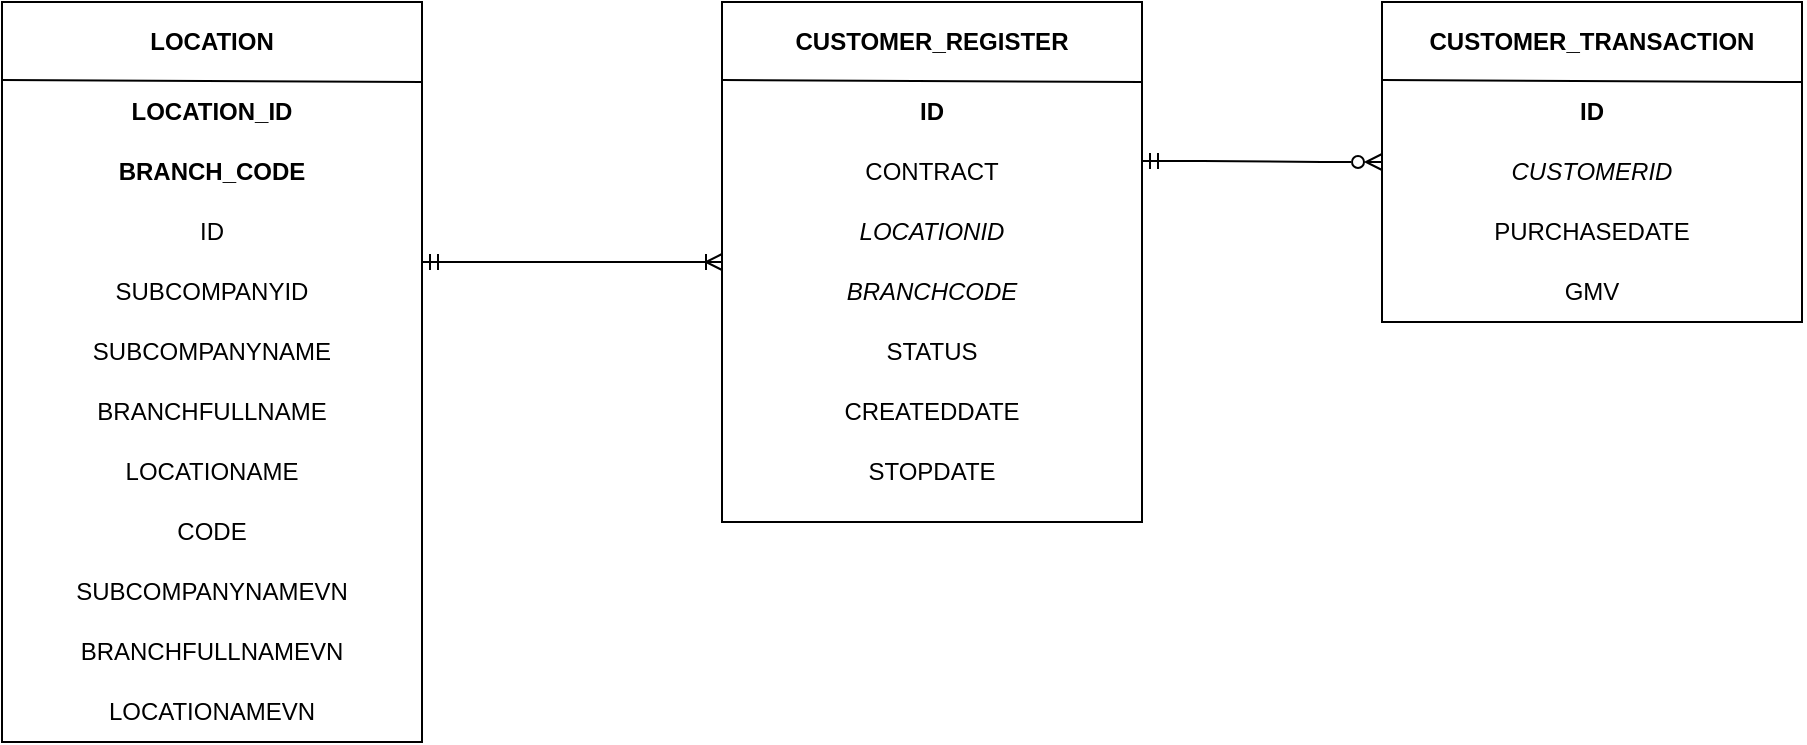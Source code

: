 <mxfile version="21.5.2" type="device">
  <diagram name="Trang-1" id="uqpGuUH8GDF-5iQ9EvFx">
    <mxGraphModel dx="794" dy="438" grid="1" gridSize="10" guides="1" tooltips="1" connect="1" arrows="1" fold="1" page="1" pageScale="1" pageWidth="827" pageHeight="1169" math="0" shadow="0">
      <root>
        <mxCell id="0" />
        <mxCell id="1" parent="0" />
        <mxCell id="-mGXLQAmYHeKxJrh4Zlw-13" value="CODE" style="text;html=1;strokeColor=none;fillColor=none;align=center;verticalAlign=middle;whiteSpace=wrap;rounded=0;" vertex="1" parent="1">
          <mxGeometry x="120" y="400" width="210" height="30" as="geometry" />
        </mxCell>
        <mxCell id="-mGXLQAmYHeKxJrh4Zlw-2" value="" style="rounded=0;whiteSpace=wrap;html=1;" vertex="1" parent="1">
          <mxGeometry x="120" y="120" width="210" height="370" as="geometry" />
        </mxCell>
        <mxCell id="-mGXLQAmYHeKxJrh4Zlw-3" value="" style="endArrow=none;html=1;rounded=0;entryX=1;entryY=1;entryDx=0;entryDy=0;" edge="1" parent="1" target="-mGXLQAmYHeKxJrh4Zlw-4">
          <mxGeometry width="50" height="50" relative="1" as="geometry">
            <mxPoint x="120" y="159" as="sourcePoint" />
            <mxPoint x="330" y="159" as="targetPoint" />
          </mxGeometry>
        </mxCell>
        <mxCell id="-mGXLQAmYHeKxJrh4Zlw-4" value="&lt;b&gt;LOCATION&lt;/b&gt;" style="text;html=1;strokeColor=none;fillColor=none;align=center;verticalAlign=middle;whiteSpace=wrap;rounded=0;" vertex="1" parent="1">
          <mxGeometry x="120" y="120" width="210" height="40" as="geometry" />
        </mxCell>
        <mxCell id="-mGXLQAmYHeKxJrh4Zlw-5" value="&lt;b&gt;LOCATION_ID&lt;/b&gt;" style="text;html=1;strokeColor=none;fillColor=none;align=center;verticalAlign=middle;whiteSpace=wrap;rounded=0;" vertex="1" parent="1">
          <mxGeometry x="120" y="160" width="210" height="30" as="geometry" />
        </mxCell>
        <mxCell id="-mGXLQAmYHeKxJrh4Zlw-6" value="&lt;b&gt;BRANCH_CODE&lt;/b&gt;" style="text;html=1;strokeColor=none;fillColor=none;align=center;verticalAlign=middle;whiteSpace=wrap;rounded=0;" vertex="1" parent="1">
          <mxGeometry x="120" y="190" width="210" height="30" as="geometry" />
        </mxCell>
        <mxCell id="-mGXLQAmYHeKxJrh4Zlw-7" value="ID" style="text;html=1;strokeColor=none;fillColor=none;align=center;verticalAlign=middle;whiteSpace=wrap;rounded=0;" vertex="1" parent="1">
          <mxGeometry x="120" y="220" width="210" height="30" as="geometry" />
        </mxCell>
        <mxCell id="-mGXLQAmYHeKxJrh4Zlw-8" value="SUBCOMPANYID" style="text;html=1;strokeColor=none;fillColor=none;align=center;verticalAlign=middle;whiteSpace=wrap;rounded=0;" vertex="1" parent="1">
          <mxGeometry x="120" y="250" width="210" height="30" as="geometry" />
        </mxCell>
        <mxCell id="-mGXLQAmYHeKxJrh4Zlw-9" value="SUBCOMPANYNAME" style="text;html=1;strokeColor=none;fillColor=none;align=center;verticalAlign=middle;whiteSpace=wrap;rounded=0;" vertex="1" parent="1">
          <mxGeometry x="120" y="280" width="210" height="30" as="geometry" />
        </mxCell>
        <mxCell id="-mGXLQAmYHeKxJrh4Zlw-10" value="BRANCHFULLNAME" style="text;html=1;strokeColor=none;fillColor=none;align=center;verticalAlign=middle;whiteSpace=wrap;rounded=0;" vertex="1" parent="1">
          <mxGeometry x="120" y="310" width="210" height="30" as="geometry" />
        </mxCell>
        <mxCell id="-mGXLQAmYHeKxJrh4Zlw-11" value="LOCATIONAME" style="text;html=1;strokeColor=none;fillColor=none;align=center;verticalAlign=middle;whiteSpace=wrap;rounded=0;" vertex="1" parent="1">
          <mxGeometry x="120" y="340" width="210" height="30" as="geometry" />
        </mxCell>
        <mxCell id="-mGXLQAmYHeKxJrh4Zlw-12" value="CODE" style="text;html=1;strokeColor=none;fillColor=none;align=center;verticalAlign=middle;whiteSpace=wrap;rounded=0;" vertex="1" parent="1">
          <mxGeometry x="120" y="370" width="210" height="30" as="geometry" />
        </mxCell>
        <mxCell id="-mGXLQAmYHeKxJrh4Zlw-16" value="SUBCOMPANYNAMEVN" style="text;html=1;strokeColor=none;fillColor=none;align=center;verticalAlign=middle;whiteSpace=wrap;rounded=0;" vertex="1" parent="1">
          <mxGeometry x="120" y="400" width="210" height="30" as="geometry" />
        </mxCell>
        <mxCell id="-mGXLQAmYHeKxJrh4Zlw-17" value="BRANCHFULLNAMEVN" style="text;html=1;strokeColor=none;fillColor=none;align=center;verticalAlign=middle;whiteSpace=wrap;rounded=0;" vertex="1" parent="1">
          <mxGeometry x="120" y="430" width="210" height="30" as="geometry" />
        </mxCell>
        <mxCell id="-mGXLQAmYHeKxJrh4Zlw-18" value="LOCATIONAMEVN" style="text;html=1;strokeColor=none;fillColor=none;align=center;verticalAlign=middle;whiteSpace=wrap;rounded=0;" vertex="1" parent="1">
          <mxGeometry x="120" y="460" width="210" height="30" as="geometry" />
        </mxCell>
        <mxCell id="-mGXLQAmYHeKxJrh4Zlw-49" value="" style="rounded=0;whiteSpace=wrap;html=1;" vertex="1" parent="1">
          <mxGeometry x="480" y="120" width="210" height="260" as="geometry" />
        </mxCell>
        <mxCell id="-mGXLQAmYHeKxJrh4Zlw-50" value="" style="endArrow=none;html=1;rounded=0;entryX=1;entryY=1;entryDx=0;entryDy=0;" edge="1" parent="1" target="-mGXLQAmYHeKxJrh4Zlw-51">
          <mxGeometry width="50" height="50" relative="1" as="geometry">
            <mxPoint x="480" y="159" as="sourcePoint" />
            <mxPoint x="690" y="159" as="targetPoint" />
          </mxGeometry>
        </mxCell>
        <mxCell id="-mGXLQAmYHeKxJrh4Zlw-51" value="&lt;b&gt;CUSTOMER_REGISTER&lt;/b&gt;" style="text;html=1;strokeColor=none;fillColor=none;align=center;verticalAlign=middle;whiteSpace=wrap;rounded=0;" vertex="1" parent="1">
          <mxGeometry x="480" y="120" width="210" height="40" as="geometry" />
        </mxCell>
        <mxCell id="-mGXLQAmYHeKxJrh4Zlw-52" value="&lt;b&gt;ID&lt;/b&gt;" style="text;html=1;strokeColor=none;fillColor=none;align=center;verticalAlign=middle;whiteSpace=wrap;rounded=0;" vertex="1" parent="1">
          <mxGeometry x="480" y="160" width="210" height="30" as="geometry" />
        </mxCell>
        <mxCell id="-mGXLQAmYHeKxJrh4Zlw-53" value="CONTRACT" style="text;html=1;strokeColor=none;fillColor=none;align=center;verticalAlign=middle;whiteSpace=wrap;rounded=0;" vertex="1" parent="1">
          <mxGeometry x="480" y="190" width="210" height="30" as="geometry" />
        </mxCell>
        <mxCell id="-mGXLQAmYHeKxJrh4Zlw-54" value="LOCATIONID" style="text;html=1;strokeColor=none;fillColor=none;align=center;verticalAlign=middle;whiteSpace=wrap;rounded=0;fontStyle=2" vertex="1" parent="1">
          <mxGeometry x="480" y="220" width="210" height="30" as="geometry" />
        </mxCell>
        <mxCell id="-mGXLQAmYHeKxJrh4Zlw-55" value="BRANCHCODE" style="text;html=1;strokeColor=none;fillColor=none;align=center;verticalAlign=middle;whiteSpace=wrap;rounded=0;fontStyle=2" vertex="1" parent="1">
          <mxGeometry x="480" y="250" width="210" height="30" as="geometry" />
        </mxCell>
        <mxCell id="-mGXLQAmYHeKxJrh4Zlw-56" value="STATUS" style="text;html=1;strokeColor=none;fillColor=none;align=center;verticalAlign=middle;whiteSpace=wrap;rounded=0;" vertex="1" parent="1">
          <mxGeometry x="480" y="280" width="210" height="30" as="geometry" />
        </mxCell>
        <mxCell id="-mGXLQAmYHeKxJrh4Zlw-57" value="CREATEDDATE" style="text;html=1;strokeColor=none;fillColor=none;align=center;verticalAlign=middle;whiteSpace=wrap;rounded=0;" vertex="1" parent="1">
          <mxGeometry x="480" y="310" width="210" height="30" as="geometry" />
        </mxCell>
        <mxCell id="-mGXLQAmYHeKxJrh4Zlw-58" value="STOPDATE" style="text;html=1;strokeColor=none;fillColor=none;align=center;verticalAlign=middle;whiteSpace=wrap;rounded=0;" vertex="1" parent="1">
          <mxGeometry x="480" y="340" width="210" height="30" as="geometry" />
        </mxCell>
        <mxCell id="-mGXLQAmYHeKxJrh4Zlw-64" value="" style="edgeStyle=entityRelationEdgeStyle;fontSize=12;html=1;endArrow=ERoneToMany;endFill=0;rounded=0;entryX=0;entryY=0;entryDx=0;entryDy=0;exitX=1;exitY=0;exitDx=0;exitDy=0;startArrow=ERmandOne;startFill=0;" edge="1" parent="1" source="-mGXLQAmYHeKxJrh4Zlw-8" target="-mGXLQAmYHeKxJrh4Zlw-55">
          <mxGeometry width="100" height="100" relative="1" as="geometry">
            <mxPoint x="260" y="360" as="sourcePoint" />
            <mxPoint x="360" y="260" as="targetPoint" />
          </mxGeometry>
        </mxCell>
        <mxCell id="-mGXLQAmYHeKxJrh4Zlw-65" value="" style="rounded=0;whiteSpace=wrap;html=1;" vertex="1" parent="1">
          <mxGeometry x="810" y="120" width="210" height="160" as="geometry" />
        </mxCell>
        <mxCell id="-mGXLQAmYHeKxJrh4Zlw-66" value="" style="endArrow=none;html=1;rounded=0;entryX=1;entryY=1;entryDx=0;entryDy=0;" edge="1" parent="1" target="-mGXLQAmYHeKxJrh4Zlw-67">
          <mxGeometry width="50" height="50" relative="1" as="geometry">
            <mxPoint x="810" y="159" as="sourcePoint" />
            <mxPoint x="1020" y="159" as="targetPoint" />
          </mxGeometry>
        </mxCell>
        <mxCell id="-mGXLQAmYHeKxJrh4Zlw-67" value="&lt;b&gt;CUSTOMER_TRANSACTION&lt;/b&gt;" style="text;html=1;strokeColor=none;fillColor=none;align=center;verticalAlign=middle;whiteSpace=wrap;rounded=0;" vertex="1" parent="1">
          <mxGeometry x="810" y="120" width="210" height="40" as="geometry" />
        </mxCell>
        <mxCell id="-mGXLQAmYHeKxJrh4Zlw-68" value="&lt;b&gt;ID&lt;/b&gt;" style="text;html=1;strokeColor=none;fillColor=none;align=center;verticalAlign=middle;whiteSpace=wrap;rounded=0;" vertex="1" parent="1">
          <mxGeometry x="810" y="160" width="210" height="30" as="geometry" />
        </mxCell>
        <mxCell id="-mGXLQAmYHeKxJrh4Zlw-69" value="CUSTOMERID" style="text;html=1;strokeColor=none;fillColor=none;align=center;verticalAlign=middle;whiteSpace=wrap;rounded=0;fontStyle=2" vertex="1" parent="1">
          <mxGeometry x="810" y="190" width="210" height="30" as="geometry" />
        </mxCell>
        <mxCell id="-mGXLQAmYHeKxJrh4Zlw-70" value="PURCHASEDATE" style="text;html=1;strokeColor=none;fillColor=none;align=center;verticalAlign=middle;whiteSpace=wrap;rounded=0;" vertex="1" parent="1">
          <mxGeometry x="810" y="220" width="210" height="30" as="geometry" />
        </mxCell>
        <mxCell id="-mGXLQAmYHeKxJrh4Zlw-71" value="GMV" style="text;html=1;strokeColor=none;fillColor=none;align=center;verticalAlign=middle;whiteSpace=wrap;rounded=0;" vertex="1" parent="1">
          <mxGeometry x="810" y="250" width="210" height="30" as="geometry" />
        </mxCell>
        <mxCell id="-mGXLQAmYHeKxJrh4Zlw-75" value="" style="edgeStyle=entityRelationEdgeStyle;fontSize=12;html=1;endArrow=ERzeroToMany;endFill=0;rounded=0;exitX=1;exitY=0;exitDx=0;exitDy=0;startArrow=ERmandOne;startFill=0;" edge="1" parent="1">
          <mxGeometry width="100" height="100" relative="1" as="geometry">
            <mxPoint x="690" y="199.5" as="sourcePoint" />
            <mxPoint x="810" y="200" as="targetPoint" />
          </mxGeometry>
        </mxCell>
      </root>
    </mxGraphModel>
  </diagram>
</mxfile>
